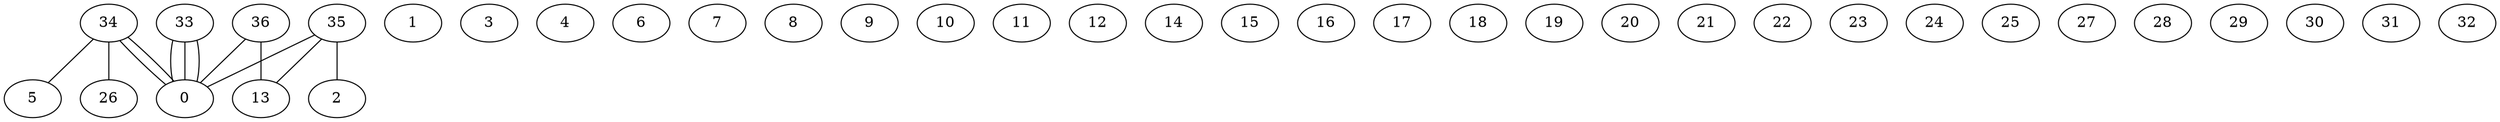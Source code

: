 graph G {
0;
1;
2;
3;
4;
5;
6;
7;
8;
9;
10;
11;
12;
13;
14;
15;
16;
17;
18;
19;
20;
21;
22;
23;
24;
25;
26;
27;
28;
29;
30;
31;
32;
33;
34;
35;
36;
36--13 ;
36--0 ;
35--0 ;
35--2 ;
35--13 ;
34--5 ;
34--26 ;
34--0 ;
34--0 ;
33--0 ;
33--0 ;
33--0 ;
}

